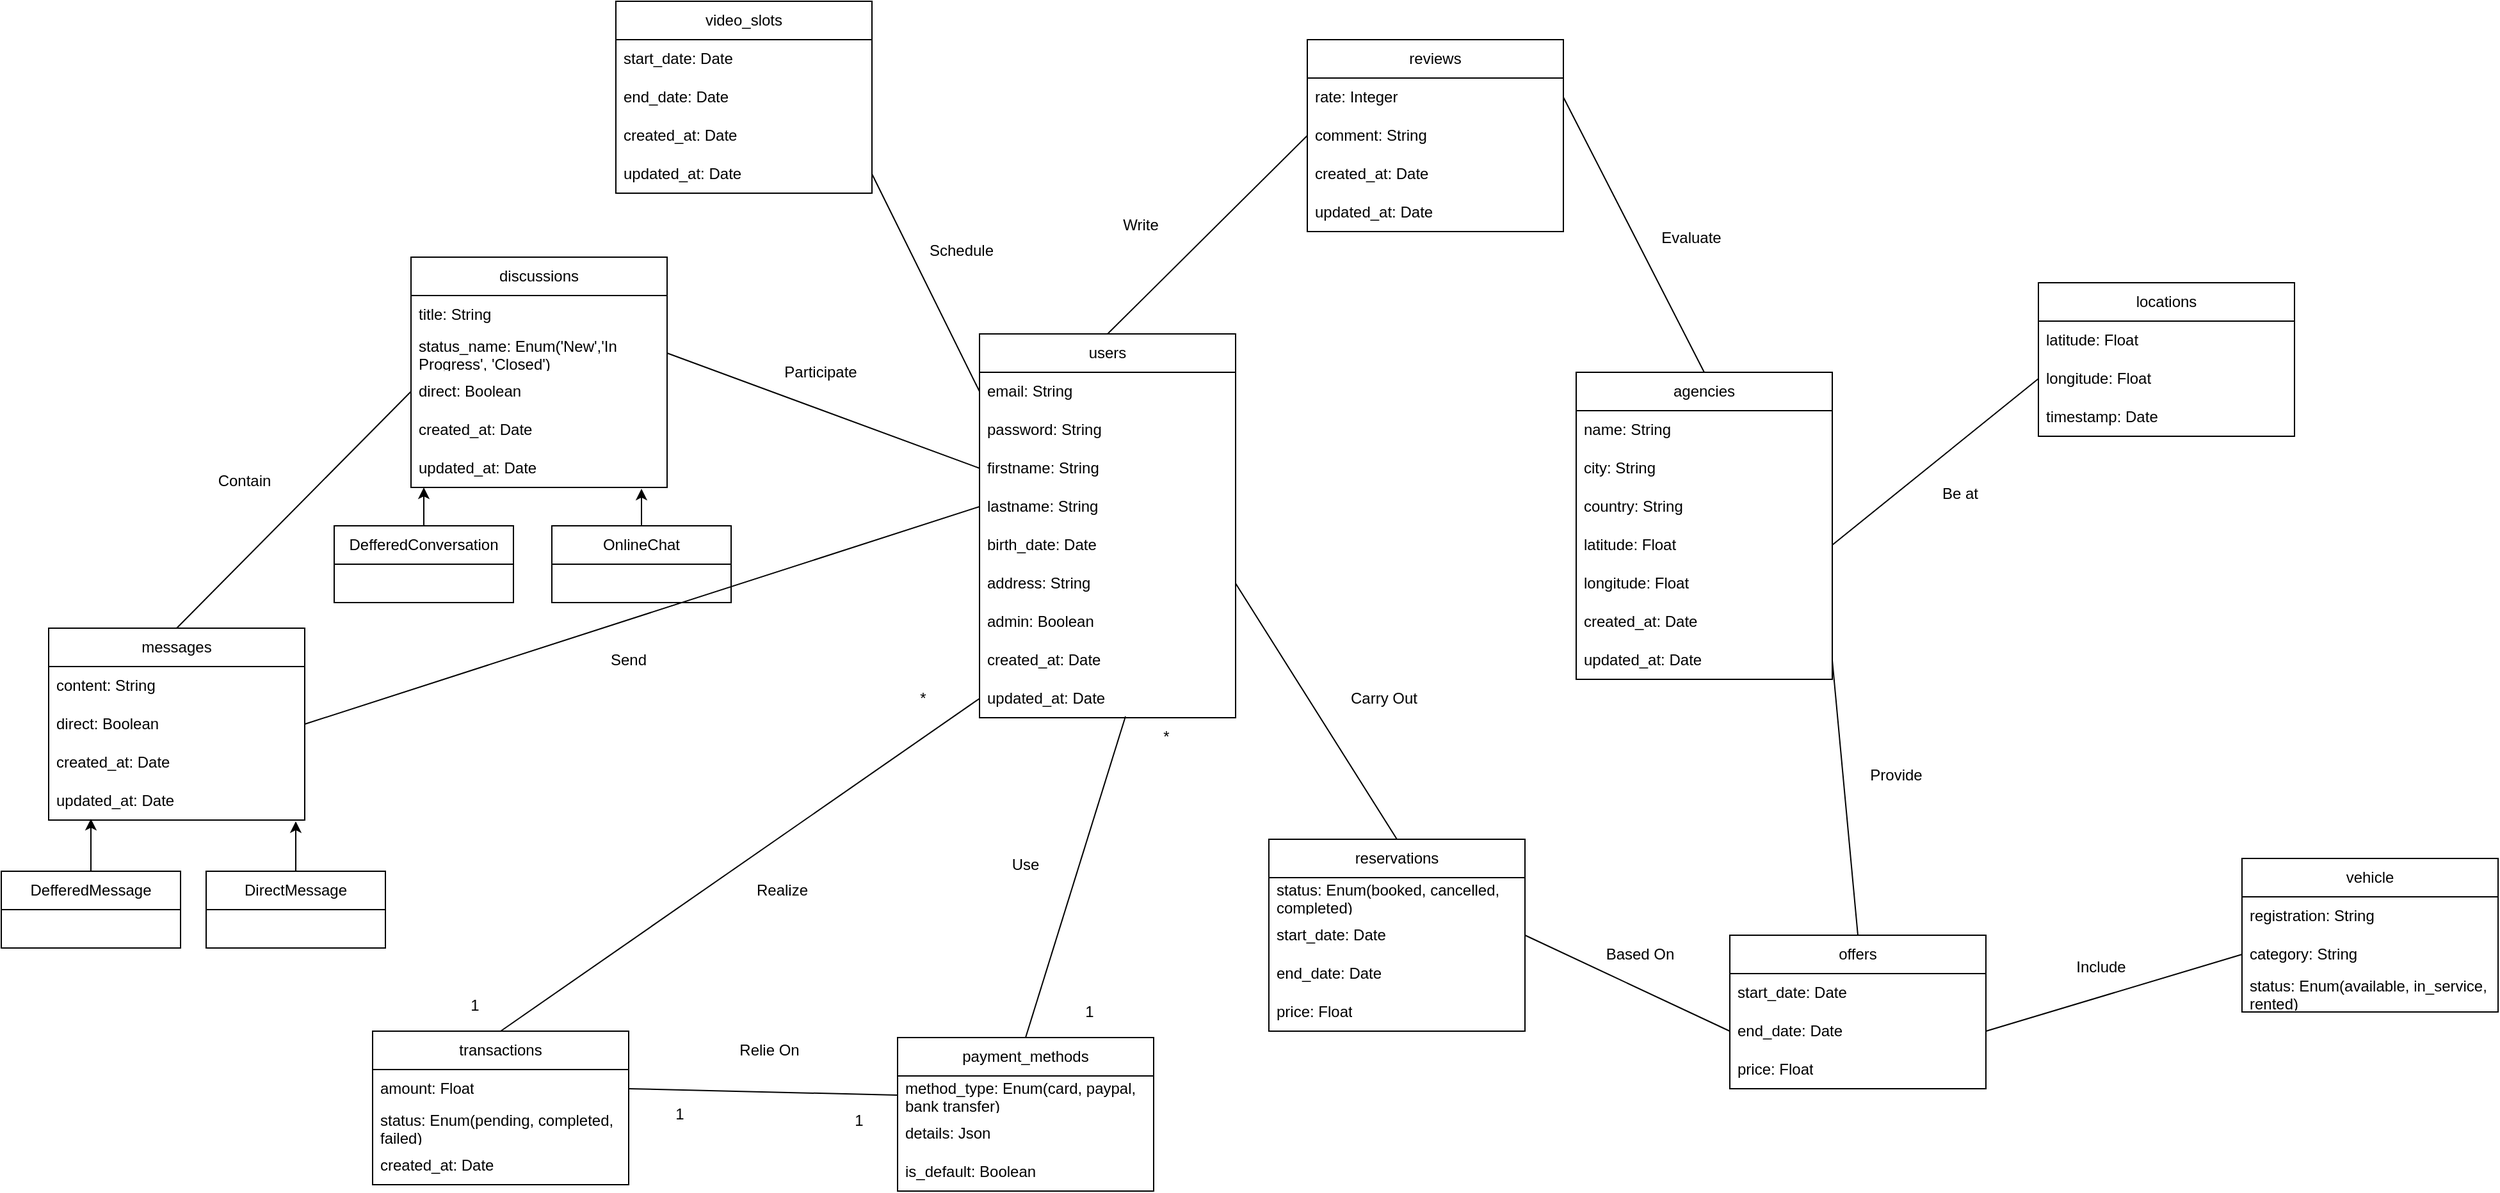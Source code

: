 <mxfile version="24.7.7">
  <diagram name="Page-1" id="HTvIIr98uRL_a_d4ipdB">
    <mxGraphModel dx="2876" dy="2272" grid="1" gridSize="10" guides="1" tooltips="1" connect="1" arrows="1" fold="1" page="1" pageScale="1" pageWidth="827" pageHeight="1169" math="0" shadow="0">
      <root>
        <mxCell id="0" />
        <mxCell id="1" parent="0" />
        <mxCell id="pW8ajcac4fSttpCpemU--8" value="users" style="swimlane;fontStyle=0;childLayout=stackLayout;horizontal=1;startSize=30;horizontalStack=0;resizeParent=1;resizeParentMax=0;resizeLast=0;collapsible=1;marginBottom=0;whiteSpace=wrap;html=1;direction=east;" parent="1" vertex="1">
          <mxGeometry x="314" y="240" width="200" height="300" as="geometry">
            <mxRectangle x="70" y="250" width="70" height="30" as="alternateBounds" />
          </mxGeometry>
        </mxCell>
        <mxCell id="pW8ajcac4fSttpCpemU--40" value="email: String" style="text;strokeColor=none;fillColor=none;align=left;verticalAlign=middle;spacingLeft=4;spacingRight=4;overflow=hidden;points=[[0,0.5],[1,0.5]];portConstraint=eastwest;rotatable=0;whiteSpace=wrap;html=1;" parent="pW8ajcac4fSttpCpemU--8" vertex="1">
          <mxGeometry y="30" width="200" height="30" as="geometry" />
        </mxCell>
        <mxCell id="pW8ajcac4fSttpCpemU--41" value="password: String" style="text;strokeColor=none;fillColor=none;align=left;verticalAlign=middle;spacingLeft=4;spacingRight=4;overflow=hidden;points=[[0,0.5],[1,0.5]];portConstraint=eastwest;rotatable=0;whiteSpace=wrap;html=1;" parent="pW8ajcac4fSttpCpemU--8" vertex="1">
          <mxGeometry y="60" width="200" height="30" as="geometry" />
        </mxCell>
        <mxCell id="pW8ajcac4fSttpCpemU--42" value="firstname: String" style="text;strokeColor=none;fillColor=none;align=left;verticalAlign=middle;spacingLeft=4;spacingRight=4;overflow=hidden;points=[[0,0.5],[1,0.5]];portConstraint=eastwest;rotatable=0;whiteSpace=wrap;html=1;" parent="pW8ajcac4fSttpCpemU--8" vertex="1">
          <mxGeometry y="90" width="200" height="30" as="geometry" />
        </mxCell>
        <mxCell id="pW8ajcac4fSttpCpemU--43" value="lastname: String" style="text;strokeColor=none;fillColor=none;align=left;verticalAlign=middle;spacingLeft=4;spacingRight=4;overflow=hidden;points=[[0,0.5],[1,0.5]];portConstraint=eastwest;rotatable=0;whiteSpace=wrap;html=1;" parent="pW8ajcac4fSttpCpemU--8" vertex="1">
          <mxGeometry y="120" width="200" height="30" as="geometry" />
        </mxCell>
        <mxCell id="r-kijd12sUwCmonQnRA--20" value="birth_date: Date" style="text;strokeColor=none;fillColor=none;align=left;verticalAlign=middle;spacingLeft=4;spacingRight=4;overflow=hidden;points=[[0,0.5],[1,0.5]];portConstraint=eastwest;rotatable=0;whiteSpace=wrap;html=1;" parent="pW8ajcac4fSttpCpemU--8" vertex="1">
          <mxGeometry y="150" width="200" height="30" as="geometry" />
        </mxCell>
        <mxCell id="POlcEpxpA0F8H1BoWV-a-1" value="address: String" style="text;strokeColor=none;fillColor=none;align=left;verticalAlign=middle;spacingLeft=4;spacingRight=4;overflow=hidden;points=[[0,0.5],[1,0.5]];portConstraint=eastwest;rotatable=0;whiteSpace=wrap;html=1;" parent="pW8ajcac4fSttpCpemU--8" vertex="1">
          <mxGeometry y="180" width="200" height="30" as="geometry" />
        </mxCell>
        <mxCell id="POlcEpxpA0F8H1BoWV-a-2" value="admin: Boolean" style="text;strokeColor=none;fillColor=none;align=left;verticalAlign=middle;spacingLeft=4;spacingRight=4;overflow=hidden;points=[[0,0.5],[1,0.5]];portConstraint=eastwest;rotatable=0;whiteSpace=wrap;html=1;" parent="pW8ajcac4fSttpCpemU--8" vertex="1">
          <mxGeometry y="210" width="200" height="30" as="geometry" />
        </mxCell>
        <mxCell id="POlcEpxpA0F8H1BoWV-a-11" value="created_at: Date" style="text;strokeColor=none;fillColor=none;align=left;verticalAlign=middle;spacingLeft=4;spacingRight=4;overflow=hidden;points=[[0,0.5],[1,0.5]];portConstraint=eastwest;rotatable=0;whiteSpace=wrap;html=1;" parent="pW8ajcac4fSttpCpemU--8" vertex="1">
          <mxGeometry y="240" width="200" height="30" as="geometry" />
        </mxCell>
        <mxCell id="POlcEpxpA0F8H1BoWV-a-12" value="updated_at: Date" style="text;strokeColor=none;fillColor=none;align=left;verticalAlign=middle;spacingLeft=4;spacingRight=4;overflow=hidden;points=[[0,0.5],[1,0.5]];portConstraint=eastwest;rotatable=0;whiteSpace=wrap;html=1;" parent="pW8ajcac4fSttpCpemU--8" vertex="1">
          <mxGeometry y="270" width="200" height="30" as="geometry" />
        </mxCell>
        <mxCell id="POlcEpxpA0F8H1BoWV-a-3" value="discussions" style="swimlane;fontStyle=0;childLayout=stackLayout;horizontal=1;startSize=30;horizontalStack=0;resizeParent=1;resizeParentMax=0;resizeLast=0;collapsible=1;marginBottom=0;whiteSpace=wrap;html=1;direction=east;" parent="1" vertex="1">
          <mxGeometry x="-130" y="180" width="200" height="180" as="geometry">
            <mxRectangle x="70" y="250" width="70" height="30" as="alternateBounds" />
          </mxGeometry>
        </mxCell>
        <mxCell id="POlcEpxpA0F8H1BoWV-a-4" value="title: String" style="text;strokeColor=none;fillColor=none;align=left;verticalAlign=middle;spacingLeft=4;spacingRight=4;overflow=hidden;points=[[0,0.5],[1,0.5]];portConstraint=eastwest;rotatable=0;whiteSpace=wrap;html=1;" parent="POlcEpxpA0F8H1BoWV-a-3" vertex="1">
          <mxGeometry y="30" width="200" height="30" as="geometry" />
        </mxCell>
        <mxCell id="POlcEpxpA0F8H1BoWV-a-5" value="status_name: Enum(&#39;New&#39;,&#39;In Progress&#39;, &#39;Closed&#39;)" style="text;strokeColor=none;fillColor=none;align=left;verticalAlign=middle;spacingLeft=4;spacingRight=4;overflow=hidden;points=[[0,0.5],[1,0.5]];portConstraint=eastwest;rotatable=0;whiteSpace=wrap;html=1;" parent="POlcEpxpA0F8H1BoWV-a-3" vertex="1">
          <mxGeometry y="60" width="200" height="30" as="geometry" />
        </mxCell>
        <mxCell id="POlcEpxpA0F8H1BoWV-a-6" value="direct: Boolean" style="text;strokeColor=none;fillColor=none;align=left;verticalAlign=middle;spacingLeft=4;spacingRight=4;overflow=hidden;points=[[0,0.5],[1,0.5]];portConstraint=eastwest;rotatable=0;whiteSpace=wrap;html=1;" parent="POlcEpxpA0F8H1BoWV-a-3" vertex="1">
          <mxGeometry y="90" width="200" height="30" as="geometry" />
        </mxCell>
        <mxCell id="POlcEpxpA0F8H1BoWV-a-13" value="created_at: Date" style="text;strokeColor=none;fillColor=none;align=left;verticalAlign=middle;spacingLeft=4;spacingRight=4;overflow=hidden;points=[[0,0.5],[1,0.5]];portConstraint=eastwest;rotatable=0;whiteSpace=wrap;html=1;" parent="POlcEpxpA0F8H1BoWV-a-3" vertex="1">
          <mxGeometry y="120" width="200" height="30" as="geometry" />
        </mxCell>
        <mxCell id="POlcEpxpA0F8H1BoWV-a-14" value="updated_at: Date" style="text;strokeColor=none;fillColor=none;align=left;verticalAlign=middle;spacingLeft=4;spacingRight=4;overflow=hidden;points=[[0,0.5],[1,0.5]];portConstraint=eastwest;rotatable=0;whiteSpace=wrap;html=1;" parent="POlcEpxpA0F8H1BoWV-a-3" vertex="1">
          <mxGeometry y="150" width="200" height="30" as="geometry" />
        </mxCell>
        <mxCell id="POlcEpxpA0F8H1BoWV-a-15" value="messages" style="swimlane;fontStyle=0;childLayout=stackLayout;horizontal=1;startSize=30;horizontalStack=0;resizeParent=1;resizeParentMax=0;resizeLast=0;collapsible=1;marginBottom=0;whiteSpace=wrap;html=1;direction=east;" parent="1" vertex="1">
          <mxGeometry x="-413" y="470" width="200" height="150" as="geometry">
            <mxRectangle x="70" y="250" width="70" height="30" as="alternateBounds" />
          </mxGeometry>
        </mxCell>
        <mxCell id="POlcEpxpA0F8H1BoWV-a-16" value="content: String" style="text;strokeColor=none;fillColor=none;align=left;verticalAlign=middle;spacingLeft=4;spacingRight=4;overflow=hidden;points=[[0,0.5],[1,0.5]];portConstraint=eastwest;rotatable=0;whiteSpace=wrap;html=1;" parent="POlcEpxpA0F8H1BoWV-a-15" vertex="1">
          <mxGeometry y="30" width="200" height="30" as="geometry" />
        </mxCell>
        <mxCell id="POlcEpxpA0F8H1BoWV-a-18" value="direct: Boolean" style="text;strokeColor=none;fillColor=none;align=left;verticalAlign=middle;spacingLeft=4;spacingRight=4;overflow=hidden;points=[[0,0.5],[1,0.5]];portConstraint=eastwest;rotatable=0;whiteSpace=wrap;html=1;" parent="POlcEpxpA0F8H1BoWV-a-15" vertex="1">
          <mxGeometry y="60" width="200" height="30" as="geometry" />
        </mxCell>
        <mxCell id="POlcEpxpA0F8H1BoWV-a-19" value="created_at: Date" style="text;strokeColor=none;fillColor=none;align=left;verticalAlign=middle;spacingLeft=4;spacingRight=4;overflow=hidden;points=[[0,0.5],[1,0.5]];portConstraint=eastwest;rotatable=0;whiteSpace=wrap;html=1;" parent="POlcEpxpA0F8H1BoWV-a-15" vertex="1">
          <mxGeometry y="90" width="200" height="30" as="geometry" />
        </mxCell>
        <mxCell id="POlcEpxpA0F8H1BoWV-a-20" value="updated_at: Date" style="text;strokeColor=none;fillColor=none;align=left;verticalAlign=middle;spacingLeft=4;spacingRight=4;overflow=hidden;points=[[0,0.5],[1,0.5]];portConstraint=eastwest;rotatable=0;whiteSpace=wrap;html=1;" parent="POlcEpxpA0F8H1BoWV-a-15" vertex="1">
          <mxGeometry y="120" width="200" height="30" as="geometry" />
        </mxCell>
        <mxCell id="POlcEpxpA0F8H1BoWV-a-21" value="DirectMessage" style="swimlane;fontStyle=0;childLayout=stackLayout;horizontal=1;startSize=30;horizontalStack=0;resizeParent=1;resizeParentMax=0;resizeLast=0;collapsible=1;marginBottom=0;whiteSpace=wrap;html=1;" parent="1" vertex="1">
          <mxGeometry x="-290" y="660" width="140" height="60" as="geometry" />
        </mxCell>
        <mxCell id="POlcEpxpA0F8H1BoWV-a-27" style="edgeStyle=orthogonalEdgeStyle;rounded=0;orthogonalLoop=1;jettySize=auto;html=1;entryX=0.965;entryY=1.033;entryDx=0;entryDy=0;entryPerimeter=0;" parent="1" source="POlcEpxpA0F8H1BoWV-a-21" target="POlcEpxpA0F8H1BoWV-a-20" edge="1">
          <mxGeometry relative="1" as="geometry" />
        </mxCell>
        <mxCell id="POlcEpxpA0F8H1BoWV-a-28" value="DefferedMessage" style="swimlane;fontStyle=0;childLayout=stackLayout;horizontal=1;startSize=30;horizontalStack=0;resizeParent=1;resizeParentMax=0;resizeLast=0;collapsible=1;marginBottom=0;whiteSpace=wrap;html=1;" parent="1" vertex="1">
          <mxGeometry x="-450" y="660" width="140" height="60" as="geometry" />
        </mxCell>
        <mxCell id="POlcEpxpA0F8H1BoWV-a-29" style="edgeStyle=orthogonalEdgeStyle;rounded=0;orthogonalLoop=1;jettySize=auto;html=1;entryX=0.165;entryY=0.967;entryDx=0;entryDy=0;entryPerimeter=0;" parent="1" source="POlcEpxpA0F8H1BoWV-a-28" target="POlcEpxpA0F8H1BoWV-a-20" edge="1">
          <mxGeometry relative="1" as="geometry" />
        </mxCell>
        <mxCell id="POlcEpxpA0F8H1BoWV-a-30" value="OnlineChat" style="swimlane;fontStyle=0;childLayout=stackLayout;horizontal=1;startSize=30;horizontalStack=0;resizeParent=1;resizeParentMax=0;resizeLast=0;collapsible=1;marginBottom=0;whiteSpace=wrap;html=1;" parent="1" vertex="1">
          <mxGeometry x="-20" y="390" width="140" height="60" as="geometry" />
        </mxCell>
        <mxCell id="POlcEpxpA0F8H1BoWV-a-31" value="DefferedConversation" style="swimlane;fontStyle=0;childLayout=stackLayout;horizontal=1;startSize=30;horizontalStack=0;resizeParent=1;resizeParentMax=0;resizeLast=0;collapsible=1;marginBottom=0;whiteSpace=wrap;html=1;" parent="1" vertex="1">
          <mxGeometry x="-190" y="390" width="140" height="60" as="geometry" />
        </mxCell>
        <mxCell id="POlcEpxpA0F8H1BoWV-a-32" style="edgeStyle=orthogonalEdgeStyle;rounded=0;orthogonalLoop=1;jettySize=auto;html=1;entryX=0.05;entryY=1;entryDx=0;entryDy=0;entryPerimeter=0;" parent="1" source="POlcEpxpA0F8H1BoWV-a-31" target="POlcEpxpA0F8H1BoWV-a-14" edge="1">
          <mxGeometry relative="1" as="geometry" />
        </mxCell>
        <mxCell id="POlcEpxpA0F8H1BoWV-a-33" style="edgeStyle=orthogonalEdgeStyle;rounded=0;orthogonalLoop=1;jettySize=auto;html=1;entryX=0.9;entryY=1.033;entryDx=0;entryDy=0;entryPerimeter=0;" parent="1" source="POlcEpxpA0F8H1BoWV-a-30" target="POlcEpxpA0F8H1BoWV-a-14" edge="1">
          <mxGeometry relative="1" as="geometry" />
        </mxCell>
        <mxCell id="KvNbmY1U7MJzMV-XdOef-1" value="video_slots" style="swimlane;fontStyle=0;childLayout=stackLayout;horizontal=1;startSize=30;horizontalStack=0;resizeParent=1;resizeParentMax=0;resizeLast=0;collapsible=1;marginBottom=0;whiteSpace=wrap;html=1;direction=east;" vertex="1" parent="1">
          <mxGeometry x="30" y="-20" width="200" height="150" as="geometry">
            <mxRectangle x="70" y="250" width="70" height="30" as="alternateBounds" />
          </mxGeometry>
        </mxCell>
        <mxCell id="KvNbmY1U7MJzMV-XdOef-2" value="start_date: Date" style="text;strokeColor=none;fillColor=none;align=left;verticalAlign=middle;spacingLeft=4;spacingRight=4;overflow=hidden;points=[[0,0.5],[1,0.5]];portConstraint=eastwest;rotatable=0;whiteSpace=wrap;html=1;" vertex="1" parent="KvNbmY1U7MJzMV-XdOef-1">
          <mxGeometry y="30" width="200" height="30" as="geometry" />
        </mxCell>
        <mxCell id="KvNbmY1U7MJzMV-XdOef-3" value="end_date: Date" style="text;strokeColor=none;fillColor=none;align=left;verticalAlign=middle;spacingLeft=4;spacingRight=4;overflow=hidden;points=[[0,0.5],[1,0.5]];portConstraint=eastwest;rotatable=0;whiteSpace=wrap;html=1;" vertex="1" parent="KvNbmY1U7MJzMV-XdOef-1">
          <mxGeometry y="60" width="200" height="30" as="geometry" />
        </mxCell>
        <mxCell id="KvNbmY1U7MJzMV-XdOef-5" value="created_at: Date" style="text;strokeColor=none;fillColor=none;align=left;verticalAlign=middle;spacingLeft=4;spacingRight=4;overflow=hidden;points=[[0,0.5],[1,0.5]];portConstraint=eastwest;rotatable=0;whiteSpace=wrap;html=1;" vertex="1" parent="KvNbmY1U7MJzMV-XdOef-1">
          <mxGeometry y="90" width="200" height="30" as="geometry" />
        </mxCell>
        <mxCell id="KvNbmY1U7MJzMV-XdOef-6" value="updated_at: Date" style="text;strokeColor=none;fillColor=none;align=left;verticalAlign=middle;spacingLeft=4;spacingRight=4;overflow=hidden;points=[[0,0.5],[1,0.5]];portConstraint=eastwest;rotatable=0;whiteSpace=wrap;html=1;" vertex="1" parent="KvNbmY1U7MJzMV-XdOef-1">
          <mxGeometry y="120" width="200" height="30" as="geometry" />
        </mxCell>
        <mxCell id="KvNbmY1U7MJzMV-XdOef-7" value="" style="endArrow=none;html=1;rounded=0;entryX=0;entryY=0.5;entryDx=0;entryDy=0;exitX=1;exitY=0.5;exitDx=0;exitDy=0;" edge="1" parent="1" source="POlcEpxpA0F8H1BoWV-a-18" target="pW8ajcac4fSttpCpemU--43">
          <mxGeometry width="50" height="50" relative="1" as="geometry">
            <mxPoint x="210" y="320" as="sourcePoint" />
            <mxPoint x="260" y="270" as="targetPoint" />
          </mxGeometry>
        </mxCell>
        <mxCell id="KvNbmY1U7MJzMV-XdOef-8" value="" style="endArrow=none;html=1;rounded=0;entryX=0;entryY=0.5;entryDx=0;entryDy=0;exitX=0.5;exitY=0;exitDx=0;exitDy=0;" edge="1" parent="1" source="POlcEpxpA0F8H1BoWV-a-15" target="POlcEpxpA0F8H1BoWV-a-6">
          <mxGeometry width="50" height="50" relative="1" as="geometry">
            <mxPoint x="-203" y="555" as="sourcePoint" />
            <mxPoint x="324" y="385" as="targetPoint" />
          </mxGeometry>
        </mxCell>
        <mxCell id="KvNbmY1U7MJzMV-XdOef-9" value="" style="endArrow=none;html=1;rounded=0;entryX=0;entryY=0.5;entryDx=0;entryDy=0;exitX=1;exitY=0.5;exitDx=0;exitDy=0;" edge="1" parent="1" source="KvNbmY1U7MJzMV-XdOef-6" target="pW8ajcac4fSttpCpemU--40">
          <mxGeometry width="50" height="50" relative="1" as="geometry">
            <mxPoint x="-303" y="480" as="sourcePoint" />
            <mxPoint x="40" y="35" as="targetPoint" />
          </mxGeometry>
        </mxCell>
        <mxCell id="KvNbmY1U7MJzMV-XdOef-10" value="reviews" style="swimlane;fontStyle=0;childLayout=stackLayout;horizontal=1;startSize=30;horizontalStack=0;resizeParent=1;resizeParentMax=0;resizeLast=0;collapsible=1;marginBottom=0;whiteSpace=wrap;html=1;direction=east;" vertex="1" parent="1">
          <mxGeometry x="570" y="10" width="200" height="150" as="geometry">
            <mxRectangle x="70" y="250" width="70" height="30" as="alternateBounds" />
          </mxGeometry>
        </mxCell>
        <mxCell id="KvNbmY1U7MJzMV-XdOef-11" value="rate: Integer" style="text;strokeColor=none;fillColor=none;align=left;verticalAlign=middle;spacingLeft=4;spacingRight=4;overflow=hidden;points=[[0,0.5],[1,0.5]];portConstraint=eastwest;rotatable=0;whiteSpace=wrap;html=1;" vertex="1" parent="KvNbmY1U7MJzMV-XdOef-10">
          <mxGeometry y="30" width="200" height="30" as="geometry" />
        </mxCell>
        <mxCell id="KvNbmY1U7MJzMV-XdOef-12" value="comment: String" style="text;strokeColor=none;fillColor=none;align=left;verticalAlign=middle;spacingLeft=4;spacingRight=4;overflow=hidden;points=[[0,0.5],[1,0.5]];portConstraint=eastwest;rotatable=0;whiteSpace=wrap;html=1;" vertex="1" parent="KvNbmY1U7MJzMV-XdOef-10">
          <mxGeometry y="60" width="200" height="30" as="geometry" />
        </mxCell>
        <mxCell id="KvNbmY1U7MJzMV-XdOef-13" value="created_at: Date" style="text;strokeColor=none;fillColor=none;align=left;verticalAlign=middle;spacingLeft=4;spacingRight=4;overflow=hidden;points=[[0,0.5],[1,0.5]];portConstraint=eastwest;rotatable=0;whiteSpace=wrap;html=1;" vertex="1" parent="KvNbmY1U7MJzMV-XdOef-10">
          <mxGeometry y="90" width="200" height="30" as="geometry" />
        </mxCell>
        <mxCell id="KvNbmY1U7MJzMV-XdOef-14" value="updated_at: Date" style="text;strokeColor=none;fillColor=none;align=left;verticalAlign=middle;spacingLeft=4;spacingRight=4;overflow=hidden;points=[[0,0.5],[1,0.5]];portConstraint=eastwest;rotatable=0;whiteSpace=wrap;html=1;" vertex="1" parent="KvNbmY1U7MJzMV-XdOef-10">
          <mxGeometry y="120" width="200" height="30" as="geometry" />
        </mxCell>
        <mxCell id="KvNbmY1U7MJzMV-XdOef-15" value="" style="endArrow=none;html=1;rounded=0;entryX=0.5;entryY=0;entryDx=0;entryDy=0;exitX=0;exitY=0.5;exitDx=0;exitDy=0;" edge="1" parent="1" source="KvNbmY1U7MJzMV-XdOef-12" target="pW8ajcac4fSttpCpemU--8">
          <mxGeometry width="50" height="50" relative="1" as="geometry">
            <mxPoint x="240" y="125" as="sourcePoint" />
            <mxPoint x="324" y="295" as="targetPoint" />
          </mxGeometry>
        </mxCell>
        <mxCell id="KvNbmY1U7MJzMV-XdOef-16" value="agencies" style="swimlane;fontStyle=0;childLayout=stackLayout;horizontal=1;startSize=30;horizontalStack=0;resizeParent=1;resizeParentMax=0;resizeLast=0;collapsible=1;marginBottom=0;whiteSpace=wrap;html=1;direction=east;" vertex="1" parent="1">
          <mxGeometry x="780" y="270" width="200" height="240" as="geometry">
            <mxRectangle x="70" y="250" width="70" height="30" as="alternateBounds" />
          </mxGeometry>
        </mxCell>
        <mxCell id="KvNbmY1U7MJzMV-XdOef-17" value="name: String" style="text;strokeColor=none;fillColor=none;align=left;verticalAlign=middle;spacingLeft=4;spacingRight=4;overflow=hidden;points=[[0,0.5],[1,0.5]];portConstraint=eastwest;rotatable=0;whiteSpace=wrap;html=1;" vertex="1" parent="KvNbmY1U7MJzMV-XdOef-16">
          <mxGeometry y="30" width="200" height="30" as="geometry" />
        </mxCell>
        <mxCell id="KvNbmY1U7MJzMV-XdOef-18" value="city: String" style="text;strokeColor=none;fillColor=none;align=left;verticalAlign=middle;spacingLeft=4;spacingRight=4;overflow=hidden;points=[[0,0.5],[1,0.5]];portConstraint=eastwest;rotatable=0;whiteSpace=wrap;html=1;" vertex="1" parent="KvNbmY1U7MJzMV-XdOef-16">
          <mxGeometry y="60" width="200" height="30" as="geometry" />
        </mxCell>
        <mxCell id="KvNbmY1U7MJzMV-XdOef-19" value="country: String" style="text;strokeColor=none;fillColor=none;align=left;verticalAlign=middle;spacingLeft=4;spacingRight=4;overflow=hidden;points=[[0,0.5],[1,0.5]];portConstraint=eastwest;rotatable=0;whiteSpace=wrap;html=1;" vertex="1" parent="KvNbmY1U7MJzMV-XdOef-16">
          <mxGeometry y="90" width="200" height="30" as="geometry" />
        </mxCell>
        <mxCell id="KvNbmY1U7MJzMV-XdOef-24" value="latitude: Float" style="text;strokeColor=none;fillColor=none;align=left;verticalAlign=middle;spacingLeft=4;spacingRight=4;overflow=hidden;points=[[0,0.5],[1,0.5]];portConstraint=eastwest;rotatable=0;whiteSpace=wrap;html=1;" vertex="1" parent="KvNbmY1U7MJzMV-XdOef-16">
          <mxGeometry y="120" width="200" height="30" as="geometry" />
        </mxCell>
        <mxCell id="KvNbmY1U7MJzMV-XdOef-23" value="longitude: Float" style="text;strokeColor=none;fillColor=none;align=left;verticalAlign=middle;spacingLeft=4;spacingRight=4;overflow=hidden;points=[[0,0.5],[1,0.5]];portConstraint=eastwest;rotatable=0;whiteSpace=wrap;html=1;" vertex="1" parent="KvNbmY1U7MJzMV-XdOef-16">
          <mxGeometry y="150" width="200" height="30" as="geometry" />
        </mxCell>
        <mxCell id="KvNbmY1U7MJzMV-XdOef-22" value="created_at: Date" style="text;strokeColor=none;fillColor=none;align=left;verticalAlign=middle;spacingLeft=4;spacingRight=4;overflow=hidden;points=[[0,0.5],[1,0.5]];portConstraint=eastwest;rotatable=0;whiteSpace=wrap;html=1;" vertex="1" parent="KvNbmY1U7MJzMV-XdOef-16">
          <mxGeometry y="180" width="200" height="30" as="geometry" />
        </mxCell>
        <mxCell id="KvNbmY1U7MJzMV-XdOef-20" value="updated_at: Date" style="text;strokeColor=none;fillColor=none;align=left;verticalAlign=middle;spacingLeft=4;spacingRight=4;overflow=hidden;points=[[0,0.5],[1,0.5]];portConstraint=eastwest;rotatable=0;whiteSpace=wrap;html=1;" vertex="1" parent="KvNbmY1U7MJzMV-XdOef-16">
          <mxGeometry y="210" width="200" height="30" as="geometry" />
        </mxCell>
        <mxCell id="KvNbmY1U7MJzMV-XdOef-21" value="" style="endArrow=none;html=1;rounded=0;entryX=1;entryY=0.5;entryDx=0;entryDy=0;exitX=0.5;exitY=0;exitDx=0;exitDy=0;" edge="1" parent="1" source="KvNbmY1U7MJzMV-XdOef-16" target="KvNbmY1U7MJzMV-XdOef-11">
          <mxGeometry width="50" height="50" relative="1" as="geometry">
            <mxPoint x="927" y="180" as="sourcePoint" />
            <mxPoint x="770" y="18" as="targetPoint" />
          </mxGeometry>
        </mxCell>
        <mxCell id="KvNbmY1U7MJzMV-XdOef-25" value="locations" style="swimlane;fontStyle=0;childLayout=stackLayout;horizontal=1;startSize=30;horizontalStack=0;resizeParent=1;resizeParentMax=0;resizeLast=0;collapsible=1;marginBottom=0;whiteSpace=wrap;html=1;direction=east;" vertex="1" parent="1">
          <mxGeometry x="1141" y="200" width="200" height="120" as="geometry">
            <mxRectangle x="70" y="250" width="70" height="30" as="alternateBounds" />
          </mxGeometry>
        </mxCell>
        <mxCell id="KvNbmY1U7MJzMV-XdOef-26" value="latitude: Float" style="text;strokeColor=none;fillColor=none;align=left;verticalAlign=middle;spacingLeft=4;spacingRight=4;overflow=hidden;points=[[0,0.5],[1,0.5]];portConstraint=eastwest;rotatable=0;whiteSpace=wrap;html=1;" vertex="1" parent="KvNbmY1U7MJzMV-XdOef-25">
          <mxGeometry y="30" width="200" height="30" as="geometry" />
        </mxCell>
        <mxCell id="KvNbmY1U7MJzMV-XdOef-27" value="longitude: Float" style="text;strokeColor=none;fillColor=none;align=left;verticalAlign=middle;spacingLeft=4;spacingRight=4;overflow=hidden;points=[[0,0.5],[1,0.5]];portConstraint=eastwest;rotatable=0;whiteSpace=wrap;html=1;" vertex="1" parent="KvNbmY1U7MJzMV-XdOef-25">
          <mxGeometry y="60" width="200" height="30" as="geometry" />
        </mxCell>
        <mxCell id="KvNbmY1U7MJzMV-XdOef-28" value="timestamp: Date" style="text;strokeColor=none;fillColor=none;align=left;verticalAlign=middle;spacingLeft=4;spacingRight=4;overflow=hidden;points=[[0,0.5],[1,0.5]];portConstraint=eastwest;rotatable=0;whiteSpace=wrap;html=1;" vertex="1" parent="KvNbmY1U7MJzMV-XdOef-25">
          <mxGeometry y="90" width="200" height="30" as="geometry" />
        </mxCell>
        <mxCell id="KvNbmY1U7MJzMV-XdOef-34" value="vehicle" style="swimlane;fontStyle=0;childLayout=stackLayout;horizontal=1;startSize=30;horizontalStack=0;resizeParent=1;resizeParentMax=0;resizeLast=0;collapsible=1;marginBottom=0;whiteSpace=wrap;html=1;direction=east;" vertex="1" parent="1">
          <mxGeometry x="1300" y="650" width="200" height="120" as="geometry">
            <mxRectangle x="70" y="250" width="70" height="30" as="alternateBounds" />
          </mxGeometry>
        </mxCell>
        <mxCell id="KvNbmY1U7MJzMV-XdOef-35" value="registration: String" style="text;strokeColor=none;fillColor=none;align=left;verticalAlign=middle;spacingLeft=4;spacingRight=4;overflow=hidden;points=[[0,0.5],[1,0.5]];portConstraint=eastwest;rotatable=0;whiteSpace=wrap;html=1;" vertex="1" parent="KvNbmY1U7MJzMV-XdOef-34">
          <mxGeometry y="30" width="200" height="30" as="geometry" />
        </mxCell>
        <mxCell id="KvNbmY1U7MJzMV-XdOef-36" value="category: String" style="text;strokeColor=none;fillColor=none;align=left;verticalAlign=middle;spacingLeft=4;spacingRight=4;overflow=hidden;points=[[0,0.5],[1,0.5]];portConstraint=eastwest;rotatable=0;whiteSpace=wrap;html=1;" vertex="1" parent="KvNbmY1U7MJzMV-XdOef-34">
          <mxGeometry y="60" width="200" height="30" as="geometry" />
        </mxCell>
        <mxCell id="KvNbmY1U7MJzMV-XdOef-37" value="status: Enum(available, in_service, rented)" style="text;strokeColor=none;fillColor=none;align=left;verticalAlign=middle;spacingLeft=4;spacingRight=4;overflow=hidden;points=[[0,0.5],[1,0.5]];portConstraint=eastwest;rotatable=0;whiteSpace=wrap;html=1;" vertex="1" parent="KvNbmY1U7MJzMV-XdOef-34">
          <mxGeometry y="90" width="200" height="30" as="geometry" />
        </mxCell>
        <mxCell id="KvNbmY1U7MJzMV-XdOef-39" value="reservations" style="swimlane;fontStyle=0;childLayout=stackLayout;horizontal=1;startSize=30;horizontalStack=0;resizeParent=1;resizeParentMax=0;resizeLast=0;collapsible=1;marginBottom=0;whiteSpace=wrap;html=1;direction=east;" vertex="1" parent="1">
          <mxGeometry x="540" y="635" width="200" height="150" as="geometry">
            <mxRectangle x="70" y="250" width="70" height="30" as="alternateBounds" />
          </mxGeometry>
        </mxCell>
        <mxCell id="KvNbmY1U7MJzMV-XdOef-40" value="status: Enum(booked, cancelled, completed)" style="text;strokeColor=none;fillColor=none;align=left;verticalAlign=middle;spacingLeft=4;spacingRight=4;overflow=hidden;points=[[0,0.5],[1,0.5]];portConstraint=eastwest;rotatable=0;whiteSpace=wrap;html=1;" vertex="1" parent="KvNbmY1U7MJzMV-XdOef-39">
          <mxGeometry y="30" width="200" height="30" as="geometry" />
        </mxCell>
        <mxCell id="KvNbmY1U7MJzMV-XdOef-41" value="start_date: Date" style="text;strokeColor=none;fillColor=none;align=left;verticalAlign=middle;spacingLeft=4;spacingRight=4;overflow=hidden;points=[[0,0.5],[1,0.5]];portConstraint=eastwest;rotatable=0;whiteSpace=wrap;html=1;" vertex="1" parent="KvNbmY1U7MJzMV-XdOef-39">
          <mxGeometry y="60" width="200" height="30" as="geometry" />
        </mxCell>
        <mxCell id="KvNbmY1U7MJzMV-XdOef-42" value="end_date: Date" style="text;strokeColor=none;fillColor=none;align=left;verticalAlign=middle;spacingLeft=4;spacingRight=4;overflow=hidden;points=[[0,0.5],[1,0.5]];portConstraint=eastwest;rotatable=0;whiteSpace=wrap;html=1;" vertex="1" parent="KvNbmY1U7MJzMV-XdOef-39">
          <mxGeometry y="90" width="200" height="30" as="geometry" />
        </mxCell>
        <mxCell id="KvNbmY1U7MJzMV-XdOef-43" value="price: Float" style="text;strokeColor=none;fillColor=none;align=left;verticalAlign=middle;spacingLeft=4;spacingRight=4;overflow=hidden;points=[[0,0.5],[1,0.5]];portConstraint=eastwest;rotatable=0;whiteSpace=wrap;html=1;" vertex="1" parent="KvNbmY1U7MJzMV-XdOef-39">
          <mxGeometry y="120" width="200" height="30" as="geometry" />
        </mxCell>
        <mxCell id="KvNbmY1U7MJzMV-XdOef-47" value="offers" style="swimlane;fontStyle=0;childLayout=stackLayout;horizontal=1;startSize=30;horizontalStack=0;resizeParent=1;resizeParentMax=0;resizeLast=0;collapsible=1;marginBottom=0;whiteSpace=wrap;html=1;direction=east;" vertex="1" parent="1">
          <mxGeometry x="900" y="710" width="200" height="120" as="geometry">
            <mxRectangle x="70" y="250" width="70" height="30" as="alternateBounds" />
          </mxGeometry>
        </mxCell>
        <mxCell id="KvNbmY1U7MJzMV-XdOef-48" value="start_date: Date" style="text;strokeColor=none;fillColor=none;align=left;verticalAlign=middle;spacingLeft=4;spacingRight=4;overflow=hidden;points=[[0,0.5],[1,0.5]];portConstraint=eastwest;rotatable=0;whiteSpace=wrap;html=1;" vertex="1" parent="KvNbmY1U7MJzMV-XdOef-47">
          <mxGeometry y="30" width="200" height="30" as="geometry" />
        </mxCell>
        <mxCell id="KvNbmY1U7MJzMV-XdOef-49" value="end_date: Date" style="text;strokeColor=none;fillColor=none;align=left;verticalAlign=middle;spacingLeft=4;spacingRight=4;overflow=hidden;points=[[0,0.5],[1,0.5]];portConstraint=eastwest;rotatable=0;whiteSpace=wrap;html=1;" vertex="1" parent="KvNbmY1U7MJzMV-XdOef-47">
          <mxGeometry y="60" width="200" height="30" as="geometry" />
        </mxCell>
        <mxCell id="KvNbmY1U7MJzMV-XdOef-50" value="price: Float" style="text;strokeColor=none;fillColor=none;align=left;verticalAlign=middle;spacingLeft=4;spacingRight=4;overflow=hidden;points=[[0,0.5],[1,0.5]];portConstraint=eastwest;rotatable=0;whiteSpace=wrap;html=1;" vertex="1" parent="KvNbmY1U7MJzMV-XdOef-47">
          <mxGeometry y="90" width="200" height="30" as="geometry" />
        </mxCell>
        <mxCell id="KvNbmY1U7MJzMV-XdOef-53" value="" style="endArrow=none;html=1;rounded=0;entryX=1;entryY=0.5;entryDx=0;entryDy=0;exitX=0.5;exitY=0;exitDx=0;exitDy=0;" edge="1" parent="1" source="KvNbmY1U7MJzMV-XdOef-39" target="POlcEpxpA0F8H1BoWV-a-1">
          <mxGeometry width="50" height="50" relative="1" as="geometry">
            <mxPoint x="640" y="630" as="sourcePoint" />
            <mxPoint x="565" y="420" as="targetPoint" />
          </mxGeometry>
        </mxCell>
        <mxCell id="KvNbmY1U7MJzMV-XdOef-54" value="" style="endArrow=none;html=1;rounded=0;entryX=1;entryY=0.5;entryDx=0;entryDy=0;exitX=0;exitY=0.5;exitDx=0;exitDy=0;" edge="1" parent="1" source="KvNbmY1U7MJzMV-XdOef-49" target="KvNbmY1U7MJzMV-XdOef-41">
          <mxGeometry width="50" height="50" relative="1" as="geometry">
            <mxPoint x="886" y="740" as="sourcePoint" />
            <mxPoint x="760" y="540" as="targetPoint" />
          </mxGeometry>
        </mxCell>
        <mxCell id="KvNbmY1U7MJzMV-XdOef-55" value="" style="endArrow=none;html=1;rounded=0;entryX=1;entryY=0.5;entryDx=0;entryDy=0;exitX=0;exitY=0.5;exitDx=0;exitDy=0;" edge="1" parent="1" source="KvNbmY1U7MJzMV-XdOef-36" target="KvNbmY1U7MJzMV-XdOef-49">
          <mxGeometry width="50" height="50" relative="1" as="geometry">
            <mxPoint x="1290" y="747.5" as="sourcePoint" />
            <mxPoint x="1130" y="672.5" as="targetPoint" />
          </mxGeometry>
        </mxCell>
        <mxCell id="KvNbmY1U7MJzMV-XdOef-56" value="" style="endArrow=none;html=1;rounded=0;entryX=0.5;entryY=0;entryDx=0;entryDy=0;exitX=1;exitY=0.5;exitDx=0;exitDy=0;" edge="1" parent="1" source="KvNbmY1U7MJzMV-XdOef-20" target="KvNbmY1U7MJzMV-XdOef-47">
          <mxGeometry width="50" height="50" relative="1" as="geometry">
            <mxPoint x="1200" y="600" as="sourcePoint" />
            <mxPoint x="1000" y="660" as="targetPoint" />
          </mxGeometry>
        </mxCell>
        <mxCell id="KvNbmY1U7MJzMV-XdOef-57" value="" style="endArrow=none;html=1;rounded=0;entryX=0;entryY=0.5;entryDx=0;entryDy=0;exitX=1;exitY=0.5;exitDx=0;exitDy=0;" edge="1" parent="1" source="KvNbmY1U7MJzMV-XdOef-24" target="KvNbmY1U7MJzMV-XdOef-27">
          <mxGeometry width="50" height="50" relative="1" as="geometry">
            <mxPoint x="1090" y="430" as="sourcePoint" />
            <mxPoint x="1110" y="645" as="targetPoint" />
          </mxGeometry>
        </mxCell>
        <mxCell id="KvNbmY1U7MJzMV-XdOef-58" value="transactions" style="swimlane;fontStyle=0;childLayout=stackLayout;horizontal=1;startSize=30;horizontalStack=0;resizeParent=1;resizeParentMax=0;resizeLast=0;collapsible=1;marginBottom=0;whiteSpace=wrap;html=1;direction=east;" vertex="1" parent="1">
          <mxGeometry x="-160" y="785" width="200" height="120" as="geometry">
            <mxRectangle x="70" y="250" width="70" height="30" as="alternateBounds" />
          </mxGeometry>
        </mxCell>
        <mxCell id="KvNbmY1U7MJzMV-XdOef-59" value="amount: Float" style="text;strokeColor=none;fillColor=none;align=left;verticalAlign=middle;spacingLeft=4;spacingRight=4;overflow=hidden;points=[[0,0.5],[1,0.5]];portConstraint=eastwest;rotatable=0;whiteSpace=wrap;html=1;" vertex="1" parent="KvNbmY1U7MJzMV-XdOef-58">
          <mxGeometry y="30" width="200" height="30" as="geometry" />
        </mxCell>
        <mxCell id="KvNbmY1U7MJzMV-XdOef-63" value="status: Enum(pending, completed, failed)" style="text;strokeColor=none;fillColor=none;align=left;verticalAlign=middle;spacingLeft=4;spacingRight=4;overflow=hidden;points=[[0,0.5],[1,0.5]];portConstraint=eastwest;rotatable=0;whiteSpace=wrap;html=1;" vertex="1" parent="KvNbmY1U7MJzMV-XdOef-58">
          <mxGeometry y="60" width="200" height="30" as="geometry" />
        </mxCell>
        <mxCell id="KvNbmY1U7MJzMV-XdOef-61" value="created_at: Date" style="text;strokeColor=none;fillColor=none;align=left;verticalAlign=middle;spacingLeft=4;spacingRight=4;overflow=hidden;points=[[0,0.5],[1,0.5]];portConstraint=eastwest;rotatable=0;whiteSpace=wrap;html=1;" vertex="1" parent="KvNbmY1U7MJzMV-XdOef-58">
          <mxGeometry y="90" width="200" height="30" as="geometry" />
        </mxCell>
        <mxCell id="KvNbmY1U7MJzMV-XdOef-64" value="payment_methods" style="swimlane;fontStyle=0;childLayout=stackLayout;horizontal=1;startSize=30;horizontalStack=0;resizeParent=1;resizeParentMax=0;resizeLast=0;collapsible=1;marginBottom=0;whiteSpace=wrap;html=1;direction=east;" vertex="1" parent="1">
          <mxGeometry x="250" y="790" width="200" height="120" as="geometry">
            <mxRectangle x="70" y="250" width="70" height="30" as="alternateBounds" />
          </mxGeometry>
        </mxCell>
        <mxCell id="KvNbmY1U7MJzMV-XdOef-66" value="method_type: Enum(card, paypal, bank transfer)" style="text;strokeColor=none;fillColor=none;align=left;verticalAlign=middle;spacingLeft=4;spacingRight=4;overflow=hidden;points=[[0,0.5],[1,0.5]];portConstraint=eastwest;rotatable=0;whiteSpace=wrap;html=1;" vertex="1" parent="KvNbmY1U7MJzMV-XdOef-64">
          <mxGeometry y="30" width="200" height="30" as="geometry" />
        </mxCell>
        <mxCell id="KvNbmY1U7MJzMV-XdOef-67" value="details: Json" style="text;strokeColor=none;fillColor=none;align=left;verticalAlign=middle;spacingLeft=4;spacingRight=4;overflow=hidden;points=[[0,0.5],[1,0.5]];portConstraint=eastwest;rotatable=0;whiteSpace=wrap;html=1;" vertex="1" parent="KvNbmY1U7MJzMV-XdOef-64">
          <mxGeometry y="60" width="200" height="30" as="geometry" />
        </mxCell>
        <mxCell id="KvNbmY1U7MJzMV-XdOef-68" value="is_default: Boolean" style="text;strokeColor=none;fillColor=none;align=left;verticalAlign=middle;spacingLeft=4;spacingRight=4;overflow=hidden;points=[[0,0.5],[1,0.5]];portConstraint=eastwest;rotatable=0;whiteSpace=wrap;html=1;" vertex="1" parent="KvNbmY1U7MJzMV-XdOef-64">
          <mxGeometry y="90" width="200" height="30" as="geometry" />
        </mxCell>
        <mxCell id="KvNbmY1U7MJzMV-XdOef-69" value="" style="endArrow=none;html=1;rounded=0;entryX=0;entryY=0.5;entryDx=0;entryDy=0;exitX=0.5;exitY=0;exitDx=0;exitDy=0;" edge="1" parent="1" source="KvNbmY1U7MJzMV-XdOef-58" target="POlcEpxpA0F8H1BoWV-a-12">
          <mxGeometry width="50" height="50" relative="1" as="geometry">
            <mxPoint x="-203" y="555" as="sourcePoint" />
            <mxPoint x="324" y="385" as="targetPoint" />
          </mxGeometry>
        </mxCell>
        <mxCell id="KvNbmY1U7MJzMV-XdOef-70" value="" style="endArrow=none;html=1;rounded=0;entryX=0.57;entryY=0.967;entryDx=0;entryDy=0;exitX=0.5;exitY=0;exitDx=0;exitDy=0;entryPerimeter=0;" edge="1" parent="1" source="KvNbmY1U7MJzMV-XdOef-64" target="POlcEpxpA0F8H1BoWV-a-12">
          <mxGeometry width="50" height="50" relative="1" as="geometry">
            <mxPoint x="60" y="680" as="sourcePoint" />
            <mxPoint x="324" y="535" as="targetPoint" />
          </mxGeometry>
        </mxCell>
        <mxCell id="KvNbmY1U7MJzMV-XdOef-71" value="" style="endArrow=none;html=1;rounded=0;exitX=1;exitY=0.5;exitDx=0;exitDy=0;" edge="1" parent="1" source="KvNbmY1U7MJzMV-XdOef-59">
          <mxGeometry width="50" height="50" relative="1" as="geometry">
            <mxPoint x="-50" y="795" as="sourcePoint" />
            <mxPoint x="250" y="835" as="targetPoint" />
          </mxGeometry>
        </mxCell>
        <mxCell id="KvNbmY1U7MJzMV-XdOef-72" value="" style="endArrow=none;html=1;rounded=0;entryX=0;entryY=0.5;entryDx=0;entryDy=0;exitX=1;exitY=0.5;exitDx=0;exitDy=0;" edge="1" parent="1" source="POlcEpxpA0F8H1BoWV-a-5" target="pW8ajcac4fSttpCpemU--42">
          <mxGeometry width="50" height="50" relative="1" as="geometry">
            <mxPoint x="240" y="125" as="sourcePoint" />
            <mxPoint x="324" y="295" as="targetPoint" />
          </mxGeometry>
        </mxCell>
        <mxCell id="KvNbmY1U7MJzMV-XdOef-74" value="Use" style="text;html=1;align=center;verticalAlign=middle;whiteSpace=wrap;rounded=0;" vertex="1" parent="1">
          <mxGeometry x="320" y="640" width="60" height="30" as="geometry" />
        </mxCell>
        <mxCell id="KvNbmY1U7MJzMV-XdOef-75" value="Realize" style="text;html=1;align=center;verticalAlign=middle;whiteSpace=wrap;rounded=0;" vertex="1" parent="1">
          <mxGeometry x="130" y="660" width="60" height="30" as="geometry" />
        </mxCell>
        <mxCell id="KvNbmY1U7MJzMV-XdOef-77" value="Carry Out" style="text;html=1;align=center;verticalAlign=middle;whiteSpace=wrap;rounded=0;" vertex="1" parent="1">
          <mxGeometry x="600" y="510" width="60" height="30" as="geometry" />
        </mxCell>
        <mxCell id="KvNbmY1U7MJzMV-XdOef-79" value="Write" style="text;html=1;align=center;verticalAlign=middle;whiteSpace=wrap;rounded=0;" vertex="1" parent="1">
          <mxGeometry x="410" y="140" width="60" height="30" as="geometry" />
        </mxCell>
        <mxCell id="KvNbmY1U7MJzMV-XdOef-81" value="Participate" style="text;html=1;align=center;verticalAlign=middle;whiteSpace=wrap;rounded=0;" vertex="1" parent="1">
          <mxGeometry x="160" y="255" width="60" height="30" as="geometry" />
        </mxCell>
        <mxCell id="KvNbmY1U7MJzMV-XdOef-83" value="Schedule" style="text;html=1;align=center;verticalAlign=middle;whiteSpace=wrap;rounded=0;" vertex="1" parent="1">
          <mxGeometry x="270" y="160" width="60" height="30" as="geometry" />
        </mxCell>
        <mxCell id="KvNbmY1U7MJzMV-XdOef-85" value="Send" style="text;html=1;align=center;verticalAlign=middle;whiteSpace=wrap;rounded=0;" vertex="1" parent="1">
          <mxGeometry x="10" y="480" width="60" height="30" as="geometry" />
        </mxCell>
        <mxCell id="KvNbmY1U7MJzMV-XdOef-87" value="Contain" style="text;html=1;align=center;verticalAlign=middle;whiteSpace=wrap;rounded=0;" vertex="1" parent="1">
          <mxGeometry x="-290" y="340" width="60" height="30" as="geometry" />
        </mxCell>
        <mxCell id="KvNbmY1U7MJzMV-XdOef-88" value="Based On" style="text;html=1;align=center;verticalAlign=middle;whiteSpace=wrap;rounded=0;" vertex="1" parent="1">
          <mxGeometry x="800" y="710" width="60" height="30" as="geometry" />
        </mxCell>
        <mxCell id="KvNbmY1U7MJzMV-XdOef-89" value="Evaluate" style="text;html=1;align=center;verticalAlign=middle;whiteSpace=wrap;rounded=0;" vertex="1" parent="1">
          <mxGeometry x="840" y="150" width="60" height="30" as="geometry" />
        </mxCell>
        <mxCell id="KvNbmY1U7MJzMV-XdOef-92" value="Be at" style="text;html=1;align=center;verticalAlign=middle;whiteSpace=wrap;rounded=0;" vertex="1" parent="1">
          <mxGeometry x="1050" y="350" width="60" height="30" as="geometry" />
        </mxCell>
        <mxCell id="KvNbmY1U7MJzMV-XdOef-93" value="Include" style="text;html=1;align=center;verticalAlign=middle;whiteSpace=wrap;rounded=0;" vertex="1" parent="1">
          <mxGeometry x="1160" y="720" width="60" height="30" as="geometry" />
        </mxCell>
        <mxCell id="KvNbmY1U7MJzMV-XdOef-94" value="Provide" style="text;html=1;align=center;verticalAlign=middle;whiteSpace=wrap;rounded=0;" vertex="1" parent="1">
          <mxGeometry x="1000" y="570" width="60" height="30" as="geometry" />
        </mxCell>
        <mxCell id="KvNbmY1U7MJzMV-XdOef-95" value="Relie On" style="text;html=1;align=center;verticalAlign=middle;whiteSpace=wrap;rounded=0;" vertex="1" parent="1">
          <mxGeometry x="120" y="785" width="60" height="30" as="geometry" />
        </mxCell>
        <mxCell id="KvNbmY1U7MJzMV-XdOef-96" value="1" style="text;html=1;align=center;verticalAlign=middle;whiteSpace=wrap;rounded=0;" vertex="1" parent="1">
          <mxGeometry x="50" y="835" width="60" height="30" as="geometry" />
        </mxCell>
        <mxCell id="KvNbmY1U7MJzMV-XdOef-99" value="1" style="text;html=1;align=center;verticalAlign=middle;whiteSpace=wrap;rounded=0;" vertex="1" parent="1">
          <mxGeometry x="190" y="840" width="60" height="30" as="geometry" />
        </mxCell>
        <mxCell id="KvNbmY1U7MJzMV-XdOef-100" value="1" style="text;html=1;align=center;verticalAlign=middle;whiteSpace=wrap;rounded=0;" vertex="1" parent="1">
          <mxGeometry x="370" y="755" width="60" height="30" as="geometry" />
        </mxCell>
        <mxCell id="KvNbmY1U7MJzMV-XdOef-103" value="1" style="text;html=1;align=center;verticalAlign=middle;whiteSpace=wrap;rounded=0;" vertex="1" parent="1">
          <mxGeometry x="-110" y="750" width="60" height="30" as="geometry" />
        </mxCell>
        <mxCell id="KvNbmY1U7MJzMV-XdOef-104" value="*" style="text;html=1;align=center;verticalAlign=middle;whiteSpace=wrap;rounded=0;" vertex="1" parent="1">
          <mxGeometry x="240" y="510" width="60" height="30" as="geometry" />
        </mxCell>
        <mxCell id="KvNbmY1U7MJzMV-XdOef-105" value="*" style="text;html=1;align=center;verticalAlign=middle;whiteSpace=wrap;rounded=0;" vertex="1" parent="1">
          <mxGeometry x="430" y="540" width="60" height="30" as="geometry" />
        </mxCell>
      </root>
    </mxGraphModel>
  </diagram>
</mxfile>
